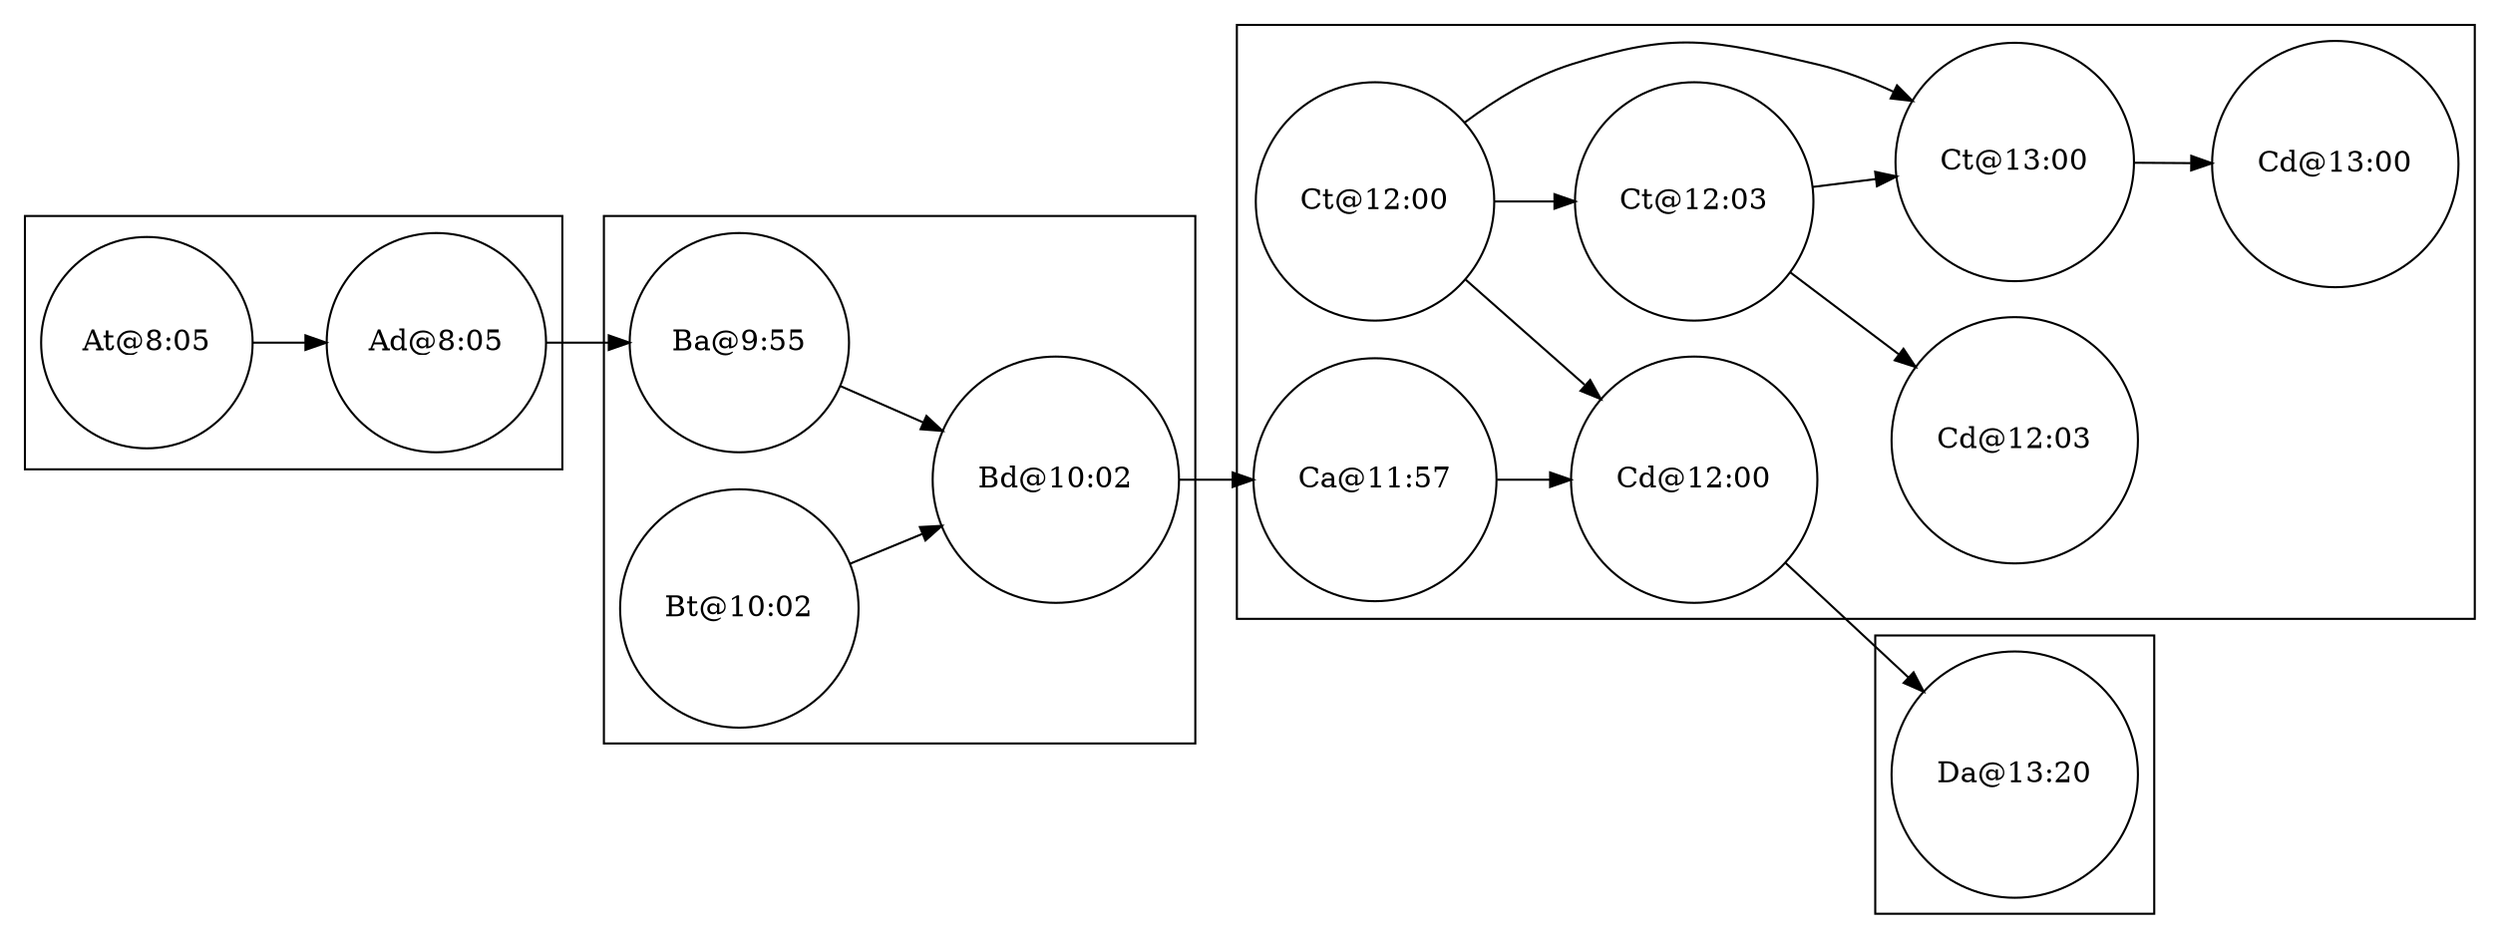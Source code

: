 # train 		= 3bafda
# local train 	= 48cfad
# bus 			= ea89bf
# taxi			= f6bb42
# plane			= fc6e51
# light			= aab2bc
# dark			= 434a54
digraph example {
	rankdir = LR;
	node [style=filled, shape=circle, fillcolor="#ffffff", fontcolor="#000000"];
	subgraph cluster_A {
		"At@8:05";
		"Ad@8:05";
	}
	subgraph cluster_B {
		"Ba@9:55";
		"Bt@10:02";
		"Bd@10:02";
	}
	subgraph cluster_C {
		"Ca@11:57";
		"Ct@12:00";
		"Cd@12:00";
		"Ct@12:03";
		"Cd@12:03";
		"Ct@13:00";
		"Cd@13:00";
	}
	subgraph cluster_D {
		"Da@13:20";
	}
	"At@8:05" -> "Ad@8:05";
	"Ad@8:05" -> "Ba@9:55";
	"Bt@10:02" -> "Bd@10:02";
	"Ba@9:55" -> "Bd@10:02";
	"Bd@10:02" -> "Ca@11:57";
	"Ca@11:57" -> "Cd@12:00";
	"Ct@12:00" -> "Cd@12:00";
	"Cd@12:00" -> "Da@13:20";
	"Ct@12:00" -> "Ct@12:03";
	"Ct@12:03" -> "Cd@12:03";
	"Ct@12:03" -> "Ct@13:00";
	"Ct@13:00" -> "Cd@13:00";
	"Ct@12:00" -> "Ct@13:00";
}